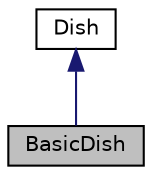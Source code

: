 digraph "BasicDish"
{
 // LATEX_PDF_SIZE
  edge [fontname="Helvetica",fontsize="10",labelfontname="Helvetica",labelfontsize="10"];
  node [fontname="Helvetica",fontsize="10",shape=record];
  Node1 [label="BasicDish",height=0.2,width=0.4,color="black", fillcolor="grey75", style="filled", fontcolor="black",tooltip="The BasicDish class represents a basic dish in a restaurant's menu."];
  Node2 -> Node1 [dir="back",color="midnightblue",fontsize="10",style="solid",fontname="Helvetica"];
  Node2 [label="Dish",height=0.2,width=0.4,color="black", fillcolor="white", style="filled",URL="$classDish.html",tooltip="The Dish class represents a dish with a name, cost, and ingredients."];
}
